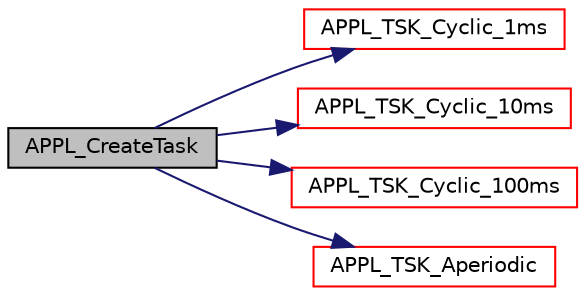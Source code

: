 digraph "APPL_CreateTask"
{
  edge [fontname="Helvetica",fontsize="10",labelfontname="Helvetica",labelfontsize="10"];
  node [fontname="Helvetica",fontsize="10",shape=record];
  rankdir="LR";
  Node10 [label="APPL_CreateTask",height=0.2,width=0.4,color="black", fillcolor="grey75", style="filled", fontcolor="black"];
  Node10 -> Node11 [color="midnightblue",fontsize="10",style="solid",fontname="Helvetica"];
  Node11 [label="APPL_TSK_Cyclic_1ms",height=0.2,width=0.4,color="red", fillcolor="white", style="filled",URL="$appltask_8c.html#acae1fd17d7a966f3602cee953ffd3f1b",tooltip="1ms application task "];
  Node10 -> Node49 [color="midnightblue",fontsize="10",style="solid",fontname="Helvetica"];
  Node49 [label="APPL_TSK_Cyclic_10ms",height=0.2,width=0.4,color="red", fillcolor="white", style="filled",URL="$appltask_8c.html#a8caa560b3331b3bd9e7c7e07aa1ebf49",tooltip="10ms application task "];
  Node10 -> Node91 [color="midnightblue",fontsize="10",style="solid",fontname="Helvetica"];
  Node91 [label="APPL_TSK_Cyclic_100ms",height=0.2,width=0.4,color="red", fillcolor="white", style="filled",URL="$appltask_8c.html#a44ac8a5f23f02c4668369211b2a0a3ae",tooltip="100ms application task "];
  Node10 -> Node100 [color="midnightblue",fontsize="10",style="solid",fontname="Helvetica"];
  Node100 [label="APPL_TSK_Aperiodic",height=0.2,width=0.4,color="red", fillcolor="white", style="filled",URL="$appltask_8c.html#acbf30997012258f31a0d0b52062dc35b",tooltip="100ms application task "];
}
